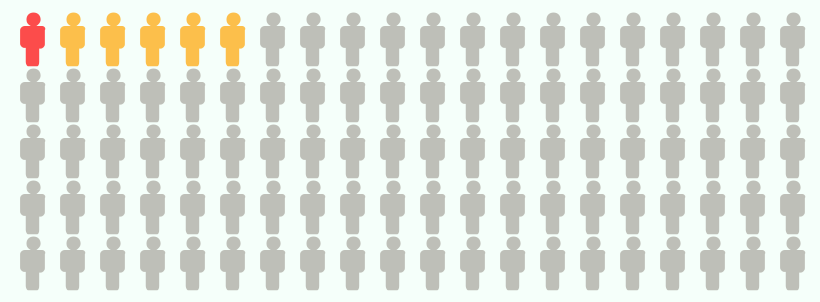 {
  "$schema": "https://vega.github.io/schema/vega-lite/v4.json",
  "config": {"view": {"stroke": ""}, "background": "mintcream"},
  "width": 400,
  "height": 140,
  "data": {
    "values": [
      {"id": 1},
      {"id": 2},
      {"id": 3},
      {"id": 4},
      {"id": 5},
      {"id": 6},
      {"id": 7},
      {"id": 8},
      {"id": 9},
      {"id": 10},
      {"id": 11},
      {"id": 12},
      {"id": 13},
      {"id": 14},
      {"id": 15},
      {"id": 16},
      {"id": 17},
      {"id": 18},
      {"id": 19},
      {"id": 20},
      {"id": 21},
      {"id": 22},
      {"id": 23},
      {"id": 24},
      {"id": 25},
      {"id": 26},
      {"id": 27},
      {"id": 28},
      {"id": 29},
      {"id": 30},
      {"id": 31},
      {"id": 32},
      {"id": 33},
      {"id": 34},
      {"id": 35},
      {"id": 36},
      {"id": 37},
      {"id": 38},
      {"id": 39},
      {"id": 40},
      {"id": 41},
      {"id": 42},
      {"id": 43},
      {"id": 44},
      {"id": 45},
      {"id": 46},
      {"id": 47},
      {"id": 48},
      {"id": 49},
      {"id": 50},
      {"id": 51},
      {"id": 52},
      {"id": 53},
      {"id": 54},
      {"id": 55},
      {"id": 56},
      {"id": 57},
      {"id": 58},
      {"id": 59},
      {"id": 60},
      {"id": 61},
      {"id": 62},
      {"id": 63},
      {"id": 64},
      {"id": 65},
      {"id": 66},
      {"id": 67},
      {"id": 68},
      {"id": 69},
      {"id": 70},
      {"id": 71},
      {"id": 72},
      {"id": 73},
      {"id": 74},
      {"id": 75},
      {"id": 76},
      {"id": 77},
      {"id": 78},
      {"id": 79},
      {"id": 80},
      {"id": 81},
      {"id": 82},
      {"id": 83},
      {"id": 84},
      {"id": 85},
      {"id": 86},
      {"id": 87},
      {"id": 88},
      {"id": 89},
      {"id": 90},
      {"id": 91},
      {"id": 92},
      {"id": 93},
      {"id": 94},
      {"id": 95},
      {"id": 96},
      {"id": 97},
      {"id": 98},
      {"id": 99},
      {"id": 100}
    ]
  },
  "transform": [
    {"calculate": "ceil (datum.id/5)", "as": "col"},
    {"calculate": "datum.id - datum.col*5", "as": "row"}
  ],
  "mark": {"type": "point", "filled": true},
  "encoding": {
    "x": {"field": "col", "type": "ordinal", "axis": null},
    "y": {"field": "row", "type": "ordinal", "axis": null},
    "shape": {
      "value": "M1.7 -1.7h-0.8c0.3 -0.2 0.6 -0.5 0.6 -0.9c0 -0.6 -0.4 -1 -1 -1c-0.6 0 -1 0.4 -1 1c0 0.4 0.2 0.7 0.6 0.9h-0.8c-0.4 0 -0.7 0.3 -0.7 0.6v1.9c0 0.3 0.3 0.6 0.6 0.6h0.2c0 0 0 0.1 0 0.1v1.9c0 0.3 0.2 0.6 0.3 0.6h1.3c0.2 0 0.3 -0.3 0.3 -0.6v-1.8c0 0 0 -0.1 0 -0.1h0.2c0.3 0 0.6 -0.3 0.6 -0.6v-2c0.2 -0.3 -0.1 -0.6 -0.4 -0.6z"
    },
    "color": {
      "condition": [
        {"test": "datum.id==1", "value": "red"},
        {"test": "datum.id==6", "value": "orange"},
        {"test": "datum.id==11", "value": "orange"},
        {"test": "datum.id==16", "value": "orange"},
        {"test": "datum.id==21", "value": "orange"},
        {"test": "datum.id==26", "value": "orange"}
      ],
      "value": "rgb(167,165,156)"
    },
    "size": {"value": 50},
    "tooltip": {
      "condition": [
        {"test": "datum.id==1", "value": "💀"},
        {"test": "datum.id==6", "value": "😷"},
        {"test": "datum.id==11", "value": "😷"},
        {"test": "datum.id==16", "value": "😷"},
        {"test": "datum.id==21", "value": "😷"},
        {"test": "datum.id==26", "value": "😷"}
      ],
      "value": "❤️"
    }
  }
}
